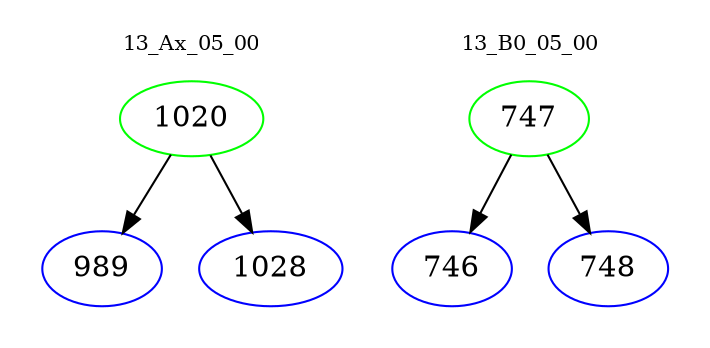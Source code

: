 digraph{
subgraph cluster_0 {
color = white
label = "13_Ax_05_00";
fontsize=10;
T0_1020 [label="1020", color="green"]
T0_1020 -> T0_989 [color="black"]
T0_989 [label="989", color="blue"]
T0_1020 -> T0_1028 [color="black"]
T0_1028 [label="1028", color="blue"]
}
subgraph cluster_1 {
color = white
label = "13_B0_05_00";
fontsize=10;
T1_747 [label="747", color="green"]
T1_747 -> T1_746 [color="black"]
T1_746 [label="746", color="blue"]
T1_747 -> T1_748 [color="black"]
T1_748 [label="748", color="blue"]
}
}
